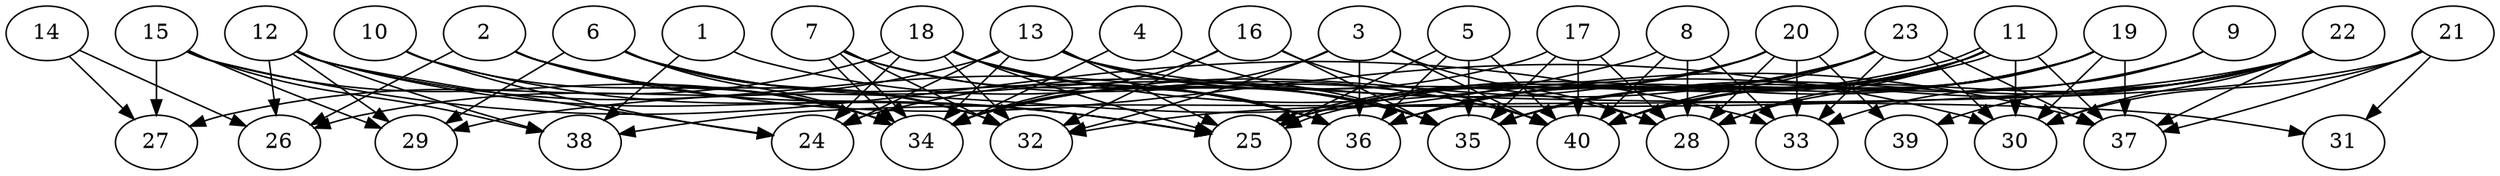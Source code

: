 // DAG automatically generated by daggen at Thu Oct  3 14:06:49 2019
// ./daggen --dot -n 40 --ccr 0.5 --fat 0.9 --regular 0.5 --density 0.5 --mindata 5242880 --maxdata 52428800 
digraph G {
  1 [size="41232384", alpha="0.19", expect_size="20616192"] 
  1 -> 38 [size ="20616192"]
  1 -> 40 [size ="20616192"]
  2 [size="94248960", alpha="0.04", expect_size="47124480"] 
  2 -> 25 [size ="47124480"]
  2 -> 26 [size ="47124480"]
  2 -> 30 [size ="47124480"]
  2 -> 32 [size ="47124480"]
  2 -> 34 [size ="47124480"]
  3 [size="67289088", alpha="0.02", expect_size="33644544"] 
  3 -> 28 [size ="33644544"]
  3 -> 32 [size ="33644544"]
  3 -> 34 [size ="33644544"]
  3 -> 36 [size ="33644544"]
  3 -> 40 [size ="33644544"]
  4 [size="58939392", alpha="0.20", expect_size="29469696"] 
  4 -> 34 [size ="29469696"]
  4 -> 35 [size ="29469696"]
  5 [size="32028672", alpha="0.03", expect_size="16014336"] 
  5 -> 25 [size ="16014336"]
  5 -> 35 [size ="16014336"]
  5 -> 36 [size ="16014336"]
  5 -> 40 [size ="16014336"]
  6 [size="36042752", alpha="0.01", expect_size="18021376"] 
  6 -> 29 [size ="18021376"]
  6 -> 32 [size ="18021376"]
  6 -> 34 [size ="18021376"]
  6 -> 35 [size ="18021376"]
  6 -> 36 [size ="18021376"]
  7 [size="21917696", alpha="0.15", expect_size="10958848"] 
  7 -> 32 [size ="10958848"]
  7 -> 34 [size ="10958848"]
  7 -> 34 [size ="10958848"]
  7 -> 36 [size ="10958848"]
  7 -> 40 [size ="10958848"]
  8 [size="77139968", alpha="0.17", expect_size="38569984"] 
  8 -> 28 [size ="38569984"]
  8 -> 29 [size ="38569984"]
  8 -> 33 [size ="38569984"]
  8 -> 40 [size ="38569984"]
  9 [size="68368384", alpha="0.03", expect_size="34184192"] 
  9 -> 33 [size ="34184192"]
  9 -> 35 [size ="34184192"]
  10 [size="97953792", alpha="0.11", expect_size="48976896"] 
  10 -> 24 [size ="48976896"]
  10 -> 25 [size ="48976896"]
  10 -> 34 [size ="48976896"]
  11 [size="86312960", alpha="0.01", expect_size="43156480"] 
  11 -> 25 [size ="43156480"]
  11 -> 25 [size ="43156480"]
  11 -> 28 [size ="43156480"]
  11 -> 30 [size ="43156480"]
  11 -> 35 [size ="43156480"]
  11 -> 36 [size ="43156480"]
  11 -> 37 [size ="43156480"]
  11 -> 40 [size ="43156480"]
  12 [size="80435200", alpha="0.06", expect_size="40217600"] 
  12 -> 24 [size ="40217600"]
  12 -> 25 [size ="40217600"]
  12 -> 26 [size ="40217600"]
  12 -> 29 [size ="40217600"]
  12 -> 36 [size ="40217600"]
  12 -> 38 [size ="40217600"]
  13 [size="97538048", alpha="0.01", expect_size="48769024"] 
  13 -> 24 [size ="48769024"]
  13 -> 25 [size ="48769024"]
  13 -> 26 [size ="48769024"]
  13 -> 28 [size ="48769024"]
  13 -> 31 [size ="48769024"]
  13 -> 34 [size ="48769024"]
  13 -> 35 [size ="48769024"]
  14 [size="14215168", alpha="0.01", expect_size="7107584"] 
  14 -> 26 [size ="7107584"]
  14 -> 27 [size ="7107584"]
  15 [size="13344768", alpha="0.13", expect_size="6672384"] 
  15 -> 27 [size ="6672384"]
  15 -> 29 [size ="6672384"]
  15 -> 33 [size ="6672384"]
  15 -> 34 [size ="6672384"]
  15 -> 38 [size ="6672384"]
  16 [size="27398144", alpha="0.02", expect_size="13699072"] 
  16 -> 32 [size ="13699072"]
  16 -> 34 [size ="13699072"]
  16 -> 35 [size ="13699072"]
  16 -> 40 [size ="13699072"]
  17 [size="29782016", alpha="0.08", expect_size="14891008"] 
  17 -> 28 [size ="14891008"]
  17 -> 34 [size ="14891008"]
  17 -> 35 [size ="14891008"]
  17 -> 40 [size ="14891008"]
  18 [size="101783552", alpha="0.14", expect_size="50891776"] 
  18 -> 24 [size ="50891776"]
  18 -> 25 [size ="50891776"]
  18 -> 27 [size ="50891776"]
  18 -> 32 [size ="50891776"]
  18 -> 35 [size ="50891776"]
  18 -> 36 [size ="50891776"]
  18 -> 37 [size ="50891776"]
  19 [size="87494656", alpha="0.04", expect_size="43747328"] 
  19 -> 25 [size ="43747328"]
  19 -> 28 [size ="43747328"]
  19 -> 30 [size ="43747328"]
  19 -> 35 [size ="43747328"]
  19 -> 36 [size ="43747328"]
  19 -> 37 [size ="43747328"]
  19 -> 40 [size ="43747328"]
  20 [size="103323648", alpha="0.17", expect_size="51661824"] 
  20 -> 24 [size ="51661824"]
  20 -> 25 [size ="51661824"]
  20 -> 28 [size ="51661824"]
  20 -> 33 [size ="51661824"]
  20 -> 36 [size ="51661824"]
  20 -> 39 [size ="51661824"]
  21 [size="58943488", alpha="0.17", expect_size="29471744"] 
  21 -> 30 [size ="29471744"]
  21 -> 31 [size ="29471744"]
  21 -> 32 [size ="29471744"]
  21 -> 37 [size ="29471744"]
  22 [size="63358976", alpha="0.15", expect_size="31679488"] 
  22 -> 30 [size ="31679488"]
  22 -> 35 [size ="31679488"]
  22 -> 36 [size ="31679488"]
  22 -> 37 [size ="31679488"]
  22 -> 38 [size ="31679488"]
  22 -> 39 [size ="31679488"]
  22 -> 40 [size ="31679488"]
  23 [size="92633088", alpha="0.04", expect_size="46316544"] 
  23 -> 25 [size ="46316544"]
  23 -> 30 [size ="46316544"]
  23 -> 33 [size ="46316544"]
  23 -> 34 [size ="46316544"]
  23 -> 35 [size ="46316544"]
  23 -> 36 [size ="46316544"]
  23 -> 37 [size ="46316544"]
  23 -> 40 [size ="46316544"]
  24 [size="99260416", alpha="0.04", expect_size="49630208"] 
  25 [size="102404096", alpha="0.09", expect_size="51202048"] 
  26 [size="68003840", alpha="0.19", expect_size="34001920"] 
  27 [size="76916736", alpha="0.11", expect_size="38458368"] 
  28 [size="19124224", alpha="0.18", expect_size="9562112"] 
  29 [size="86245376", alpha="0.17", expect_size="43122688"] 
  30 [size="102871040", alpha="0.14", expect_size="51435520"] 
  31 [size="88426496", alpha="0.07", expect_size="44213248"] 
  32 [size="73658368", alpha="0.15", expect_size="36829184"] 
  33 [size="47962112", alpha="0.02", expect_size="23981056"] 
  34 [size="68139008", alpha="0.10", expect_size="34069504"] 
  35 [size="88272896", alpha="0.18", expect_size="44136448"] 
  36 [size="35536896", alpha="0.09", expect_size="17768448"] 
  37 [size="29857792", alpha="0.05", expect_size="14928896"] 
  38 [size="82671616", alpha="0.00", expect_size="41335808"] 
  39 [size="71888896", alpha="0.12", expect_size="35944448"] 
  40 [size="55394304", alpha="0.03", expect_size="27697152"] 
}
